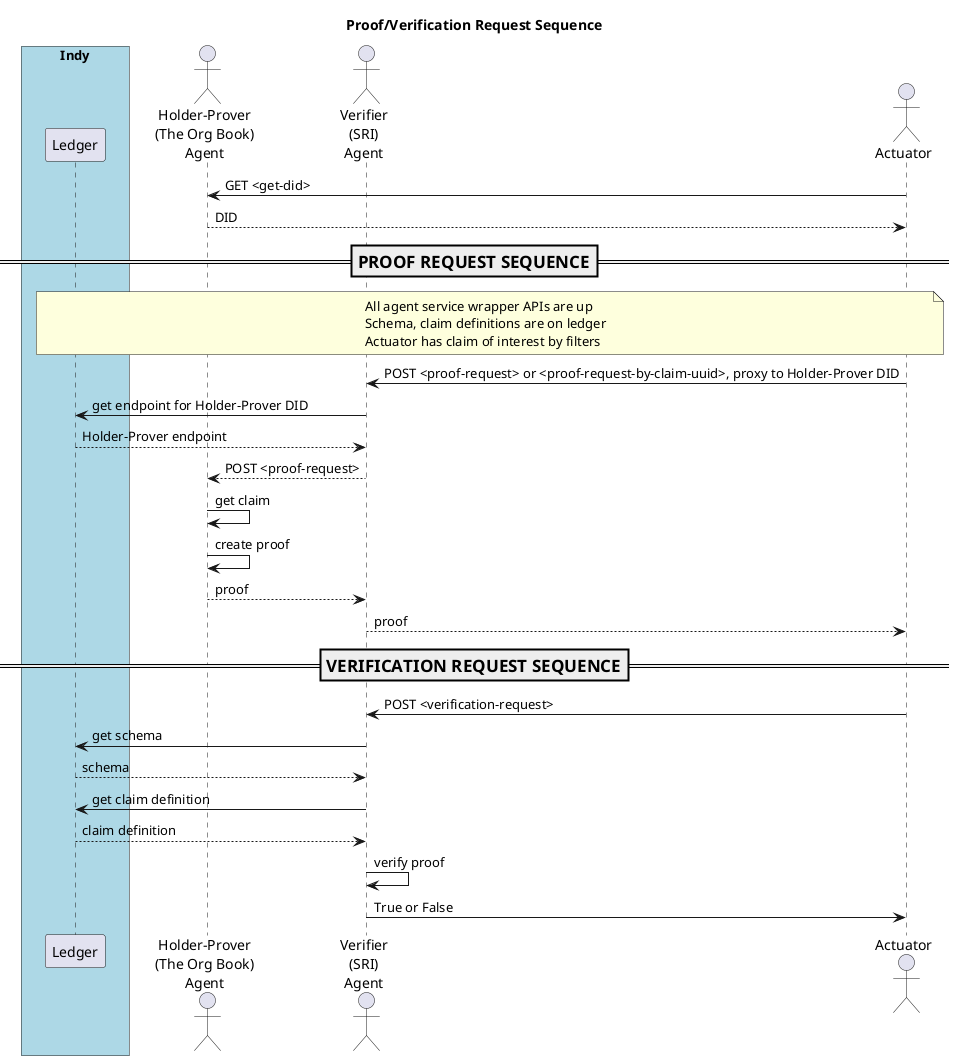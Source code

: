 @startuml
/'
Copyright 2017 Government of Canada - Public Services and Procurement Canada - buyandsell.gc.ca

Licensed under the Apache License, Version 2.0 (the "License");
you may not use this file except in compliance with the License.
You may obtain a copy of the License at

http://www.apache.org/licenses/LICENSE-2.0

Unless required by applicable law or agreed to in writing, software
distributed under the License is distributed on an "AS IS" BASIS,
WITHOUT WARRANTIES OR CONDITIONS OF ANY KIND, either express or implied.
See the License for the specific language governing permissions and
limitations under the License.
'/

skinparam ParticipantPadding 20
skinparam BoxPadding 20

title Proof/Verification Request Sequence

box "Indy" #LightBlue
    participant "Ledger" as ledger
endbox

actor "Holder-Prover\n(The Org Book)\nAgent" as obag
actor "Verifier\n(SRI)\nAgent" as sag
actor "Actuator" as ator

ator -> obag: GET <get-did>
obag --> ator: DID

=== PROOF REQUEST SEQUENCE ==
note over ledger, ator
All agent service wrapper APIs are up
Schema, claim definitions are on ledger
Actuator has claim of interest by filters
endnote

ator -> sag: POST <proof-request> or <proof-request-by-claim-uuid>, proxy to Holder-Prover DID
sag -> ledger: get endpoint for Holder-Prover DID
ledger --> sag: Holder-Prover endpoint
sag --> obag: POST <proof-request>
obag -> obag: get claim
obag -> obag: create proof
obag --> sag: proof
sag --> ator: proof

=== VERIFICATION REQUEST SEQUENCE ==
ator -> sag: POST <verification-request>
sag -> ledger: get schema
ledger --> sag: schema
sag -> ledger: get claim definition
ledger --> sag: claim definition
sag -> sag: verify proof
sag -> ator: True or False

@enduml
